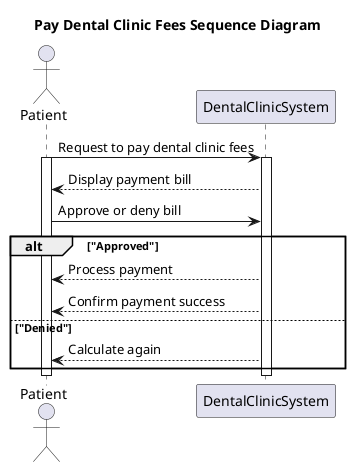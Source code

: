 @startuml
title Pay Dental Clinic Fees Sequence Diagram

Actor Patient
participant DentalClinicSystem

Patient -> DentalClinicSystem: Request to pay dental clinic fees
activate Patient
activate DentalClinicSystem

DentalClinicSystem --> Patient: Display payment bill
Patient -> DentalClinicSystem: Approve or deny bill
alt "Approved"
DentalClinicSystem --> Patient: Process payment 
DentalClinicSystem --> Patient: Confirm payment success
else "Denied"
DentalClinicSystem --> Patient: Calculate again
end
deactivate DentalClinicSystem
deactivate Patient
@enduml
